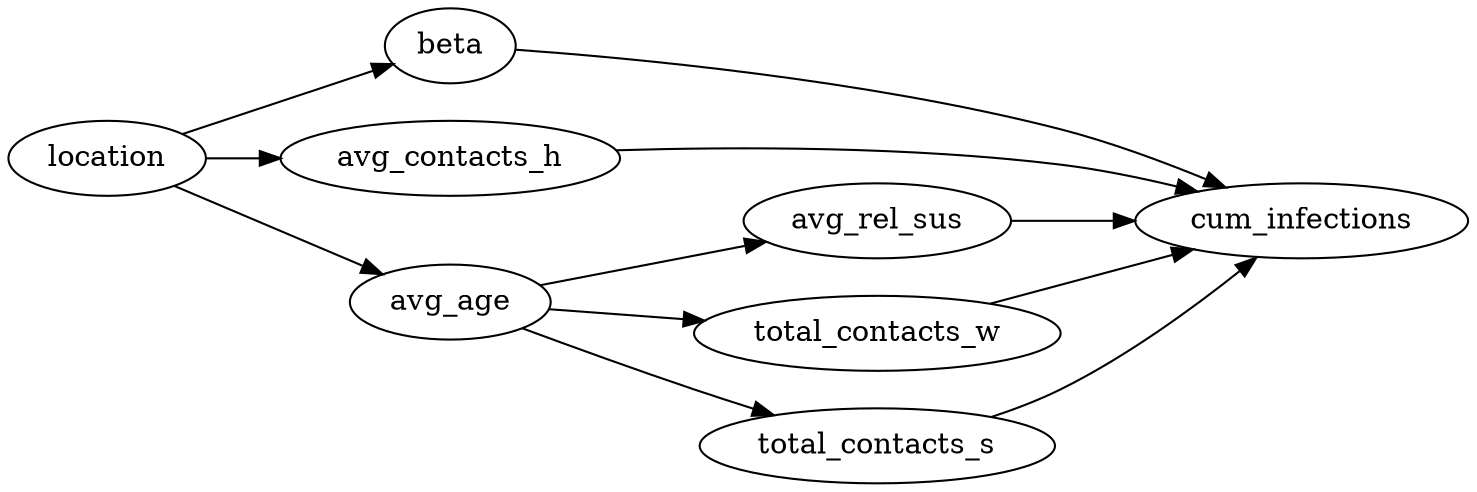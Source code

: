digraph G {
    rankdir="LR";
    "location" -> "beta";
    "beta" -> "cum_infections";
    "location" -> "avg_contacts_h";
    "avg_contacts_h" -> "cum_infections";
    "location" -> "avg_age";
    "avg_age" -> "avg_rel_sus";
    "avg_rel_sus" -> "cum_infections";
    "avg_age" -> "total_contacts_w";
    "avg_age" -> "total_contacts_s";
    "total_contacts_w" -> "cum_infections";
    "total_contacts_s" -> "cum_infections";
}